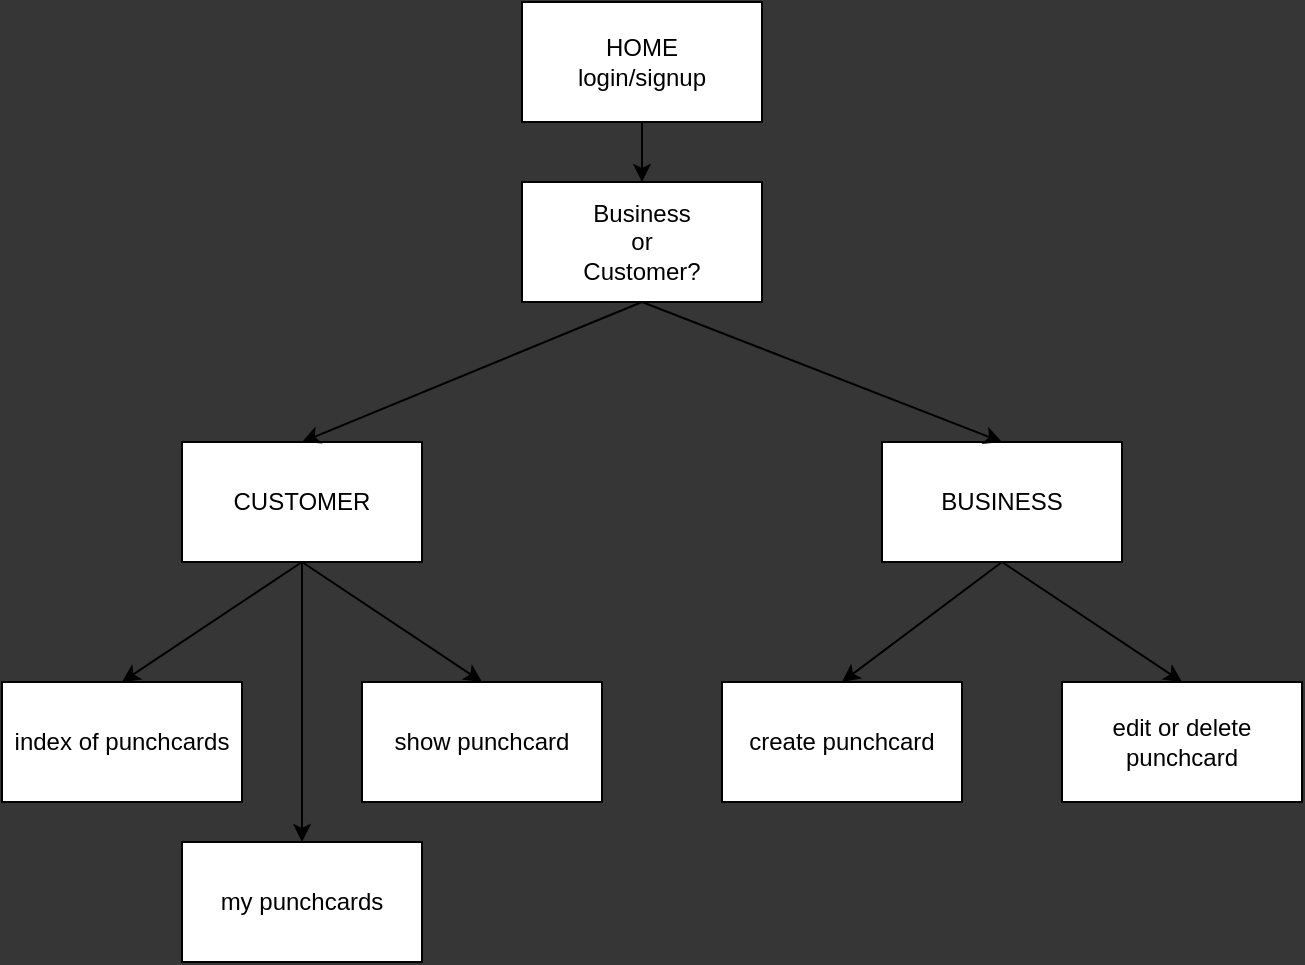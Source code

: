 <mxfile>
    <diagram id="EY0uoxFM9JYzSHPznBX-" name="Page-1">
        <mxGraphModel dx="1410" dy="1114" grid="1" gridSize="10" guides="1" tooltips="1" connect="1" arrows="1" fold="1" page="1" pageScale="1" pageWidth="850" pageHeight="1100" background="#363636" math="0" shadow="0">
            <root>
                <mxCell id="0"/>
                <mxCell id="1" parent="0"/>
                <mxCell id="64" value="HOME&lt;br&gt;login/signup" style="rounded=0;whiteSpace=wrap;html=1;" parent="1" vertex="1">
                    <mxGeometry x="1210" y="135" width="120" height="60" as="geometry"/>
                </mxCell>
                <mxCell id="65" value="Business &lt;br&gt;or &lt;br&gt;Customer?" style="rounded=0;whiteSpace=wrap;html=1;" parent="1" vertex="1">
                    <mxGeometry x="1210" y="225" width="120" height="60" as="geometry"/>
                </mxCell>
                <mxCell id="66" value="" style="endArrow=classic;html=1;entryX=0.5;entryY=0;entryDx=0;entryDy=0;exitX=0.5;exitY=1;exitDx=0;exitDy=0;" parent="1" source="64" target="65" edge="1">
                    <mxGeometry width="50" height="50" relative="1" as="geometry">
                        <mxPoint x="1230" y="265" as="sourcePoint"/>
                        <mxPoint x="1300" y="265" as="targetPoint"/>
                    </mxGeometry>
                </mxCell>
                <mxCell id="67" value="CUSTOMER" style="rounded=0;whiteSpace=wrap;html=1;" parent="1" vertex="1">
                    <mxGeometry x="1040" y="355" width="120" height="60" as="geometry"/>
                </mxCell>
                <mxCell id="68" value="BUSINESS" style="rounded=0;whiteSpace=wrap;html=1;" parent="1" vertex="1">
                    <mxGeometry x="1390" y="355" width="120" height="60" as="geometry"/>
                </mxCell>
                <mxCell id="69" value="" style="endArrow=classic;html=1;entryX=0.5;entryY=0;entryDx=0;entryDy=0;exitX=0.5;exitY=1;exitDx=0;exitDy=0;" parent="1" source="65" target="67" edge="1">
                    <mxGeometry width="50" height="50" relative="1" as="geometry">
                        <mxPoint x="1290" y="215" as="sourcePoint"/>
                        <mxPoint x="1340" y="165" as="targetPoint"/>
                    </mxGeometry>
                </mxCell>
                <mxCell id="70" value="" style="endArrow=classic;html=1;entryX=0.5;entryY=0;entryDx=0;entryDy=0;exitX=0.5;exitY=1;exitDx=0;exitDy=0;" parent="1" source="65" target="68" edge="1">
                    <mxGeometry width="50" height="50" relative="1" as="geometry">
                        <mxPoint x="1290" y="215" as="sourcePoint"/>
                        <mxPoint x="1340" y="165" as="targetPoint"/>
                    </mxGeometry>
                </mxCell>
                <mxCell id="71" value="index of punchcards" style="rounded=0;whiteSpace=wrap;html=1;" parent="1" vertex="1">
                    <mxGeometry x="950" y="475" width="120" height="60" as="geometry"/>
                </mxCell>
                <mxCell id="72" value="" style="endArrow=classic;html=1;entryX=0.5;entryY=0;entryDx=0;entryDy=0;exitX=0.5;exitY=1;exitDx=0;exitDy=0;" parent="1" source="67" target="71" edge="1">
                    <mxGeometry width="50" height="50" relative="1" as="geometry">
                        <mxPoint x="1250" y="255" as="sourcePoint"/>
                        <mxPoint x="1300" y="205" as="targetPoint"/>
                    </mxGeometry>
                </mxCell>
                <mxCell id="73" value="show punchcard" style="rounded=0;whiteSpace=wrap;html=1;" parent="1" vertex="1">
                    <mxGeometry x="1130" y="475" width="120" height="60" as="geometry"/>
                </mxCell>
                <mxCell id="74" value="" style="endArrow=classic;html=1;entryX=0.5;entryY=0;entryDx=0;entryDy=0;exitX=0.5;exitY=1;exitDx=0;exitDy=0;" parent="1" source="67" target="73" edge="1">
                    <mxGeometry width="50" height="50" relative="1" as="geometry">
                        <mxPoint x="1050" y="285" as="sourcePoint"/>
                        <mxPoint x="1100" y="235" as="targetPoint"/>
                    </mxGeometry>
                </mxCell>
                <mxCell id="75" value="my punchcards" style="rounded=0;whiteSpace=wrap;html=1;" parent="1" vertex="1">
                    <mxGeometry x="1040" y="555" width="120" height="60" as="geometry"/>
                </mxCell>
                <mxCell id="76" value="" style="endArrow=classic;html=1;entryX=0.5;entryY=0;entryDx=0;entryDy=0;" parent="1" target="75" edge="1">
                    <mxGeometry width="50" height="50" relative="1" as="geometry">
                        <mxPoint x="1100" y="415" as="sourcePoint"/>
                        <mxPoint x="1270" y="205" as="targetPoint"/>
                    </mxGeometry>
                </mxCell>
                <mxCell id="77" value="create punchcard" style="rounded=0;whiteSpace=wrap;html=1;" parent="1" vertex="1">
                    <mxGeometry x="1310" y="475" width="120" height="60" as="geometry"/>
                </mxCell>
                <mxCell id="78" value="" style="endArrow=classic;html=1;entryX=0.5;entryY=0;entryDx=0;entryDy=0;exitX=0.5;exitY=1;exitDx=0;exitDy=0;" parent="1" source="68" target="77" edge="1">
                    <mxGeometry width="50" height="50" relative="1" as="geometry">
                        <mxPoint x="1410" y="335" as="sourcePoint"/>
                        <mxPoint x="1460" y="285" as="targetPoint"/>
                    </mxGeometry>
                </mxCell>
                <mxCell id="79" value="edit or delete punchcard" style="rounded=0;whiteSpace=wrap;html=1;" parent="1" vertex="1">
                    <mxGeometry x="1480" y="475" width="120" height="60" as="geometry"/>
                </mxCell>
                <mxCell id="80" value="" style="endArrow=classic;html=1;entryX=0.5;entryY=0;entryDx=0;entryDy=0;exitX=0.5;exitY=1;exitDx=0;exitDy=0;" parent="1" source="68" target="79" edge="1">
                    <mxGeometry width="50" height="50" relative="1" as="geometry">
                        <mxPoint x="1410" y="335" as="sourcePoint"/>
                        <mxPoint x="1460" y="285" as="targetPoint"/>
                    </mxGeometry>
                </mxCell>
            </root>
        </mxGraphModel>
    </diagram>
</mxfile>